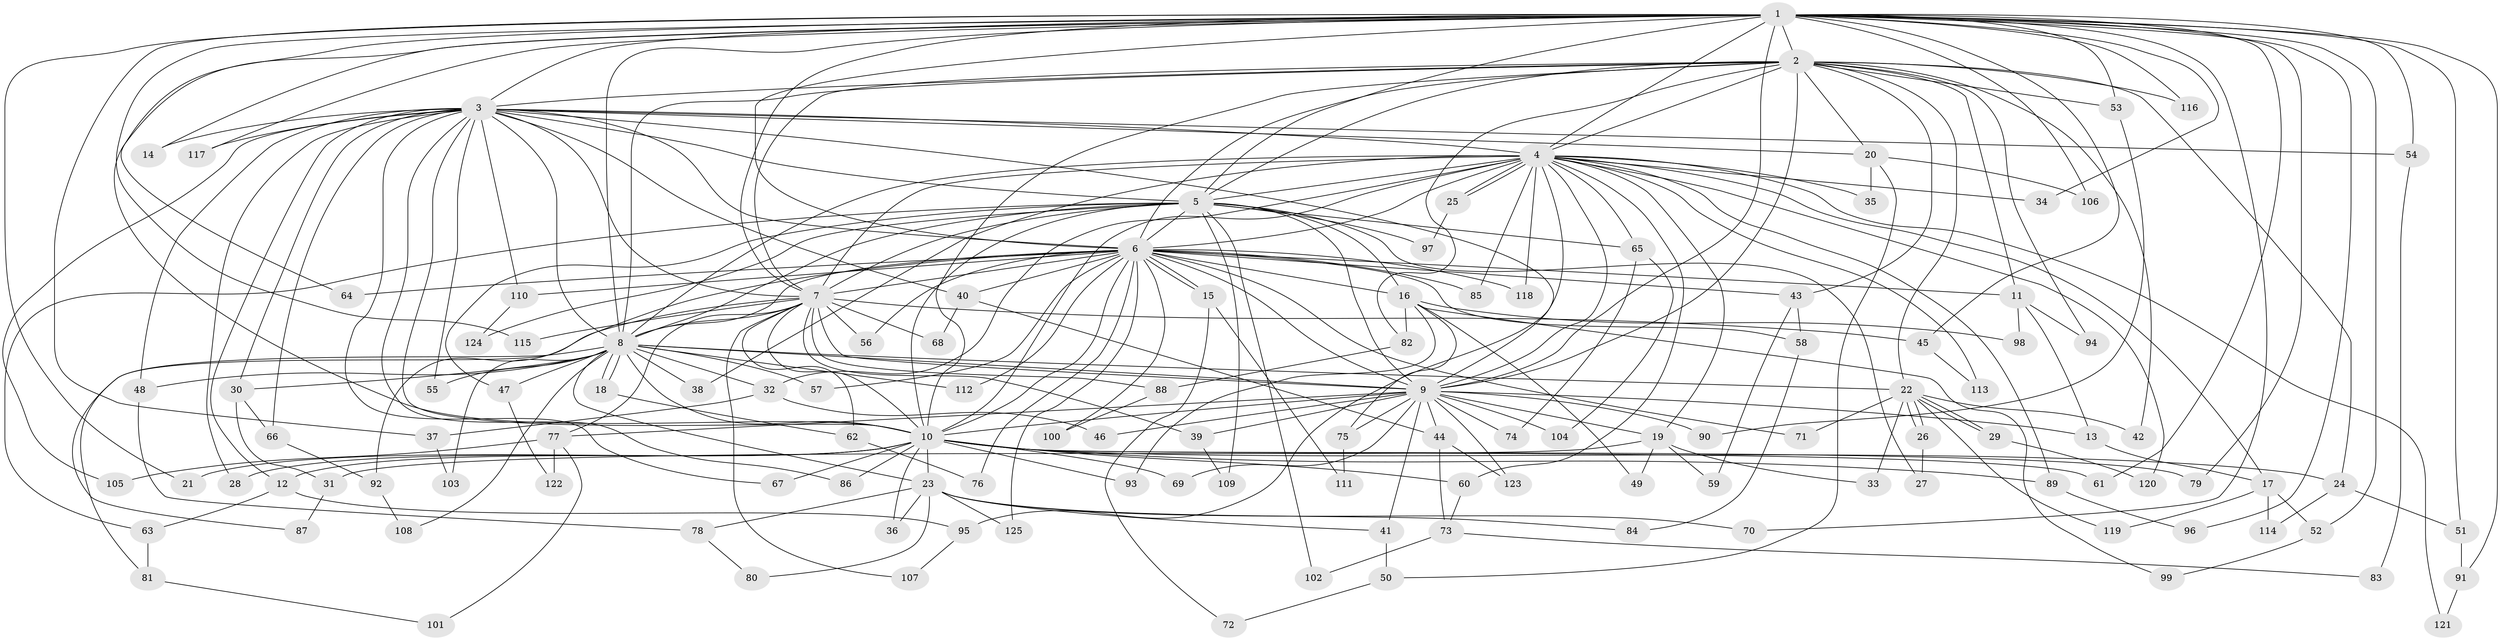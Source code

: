 // Generated by graph-tools (version 1.1) at 2025/25/03/09/25 03:25:38]
// undirected, 125 vertices, 275 edges
graph export_dot {
graph [start="1"]
  node [color=gray90,style=filled];
  1;
  2;
  3;
  4;
  5;
  6;
  7;
  8;
  9;
  10;
  11;
  12;
  13;
  14;
  15;
  16;
  17;
  18;
  19;
  20;
  21;
  22;
  23;
  24;
  25;
  26;
  27;
  28;
  29;
  30;
  31;
  32;
  33;
  34;
  35;
  36;
  37;
  38;
  39;
  40;
  41;
  42;
  43;
  44;
  45;
  46;
  47;
  48;
  49;
  50;
  51;
  52;
  53;
  54;
  55;
  56;
  57;
  58;
  59;
  60;
  61;
  62;
  63;
  64;
  65;
  66;
  67;
  68;
  69;
  70;
  71;
  72;
  73;
  74;
  75;
  76;
  77;
  78;
  79;
  80;
  81;
  82;
  83;
  84;
  85;
  86;
  87;
  88;
  89;
  90;
  91;
  92;
  93;
  94;
  95;
  96;
  97;
  98;
  99;
  100;
  101;
  102;
  103;
  104;
  105;
  106;
  107;
  108;
  109;
  110;
  111;
  112;
  113;
  114;
  115;
  116;
  117;
  118;
  119;
  120;
  121;
  122;
  123;
  124;
  125;
  1 -- 2;
  1 -- 3;
  1 -- 4;
  1 -- 5;
  1 -- 6;
  1 -- 7;
  1 -- 8;
  1 -- 9;
  1 -- 10;
  1 -- 14;
  1 -- 21;
  1 -- 34;
  1 -- 37;
  1 -- 45;
  1 -- 51;
  1 -- 52;
  1 -- 53;
  1 -- 54;
  1 -- 61;
  1 -- 64;
  1 -- 70;
  1 -- 79;
  1 -- 91;
  1 -- 96;
  1 -- 106;
  1 -- 115;
  1 -- 116;
  1 -- 117;
  2 -- 3;
  2 -- 4;
  2 -- 5;
  2 -- 6;
  2 -- 7;
  2 -- 8;
  2 -- 9;
  2 -- 10;
  2 -- 11;
  2 -- 20;
  2 -- 22;
  2 -- 24;
  2 -- 42;
  2 -- 43;
  2 -- 53;
  2 -- 82;
  2 -- 94;
  2 -- 116;
  3 -- 4;
  3 -- 5;
  3 -- 6;
  3 -- 7;
  3 -- 8;
  3 -- 9;
  3 -- 10;
  3 -- 12;
  3 -- 14;
  3 -- 20;
  3 -- 28;
  3 -- 30;
  3 -- 40;
  3 -- 48;
  3 -- 54;
  3 -- 55;
  3 -- 66;
  3 -- 67;
  3 -- 86;
  3 -- 105;
  3 -- 110;
  3 -- 117;
  4 -- 5;
  4 -- 6;
  4 -- 7;
  4 -- 8;
  4 -- 9;
  4 -- 10;
  4 -- 17;
  4 -- 19;
  4 -- 25;
  4 -- 25;
  4 -- 32;
  4 -- 34;
  4 -- 35;
  4 -- 38;
  4 -- 60;
  4 -- 65;
  4 -- 85;
  4 -- 89;
  4 -- 95;
  4 -- 113;
  4 -- 118;
  4 -- 120;
  4 -- 121;
  5 -- 6;
  5 -- 7;
  5 -- 8;
  5 -- 9;
  5 -- 10;
  5 -- 16;
  5 -- 27;
  5 -- 47;
  5 -- 63;
  5 -- 65;
  5 -- 97;
  5 -- 102;
  5 -- 109;
  5 -- 124;
  6 -- 7;
  6 -- 8;
  6 -- 9;
  6 -- 10;
  6 -- 11;
  6 -- 15;
  6 -- 15;
  6 -- 16;
  6 -- 40;
  6 -- 43;
  6 -- 56;
  6 -- 57;
  6 -- 58;
  6 -- 64;
  6 -- 71;
  6 -- 76;
  6 -- 85;
  6 -- 92;
  6 -- 100;
  6 -- 110;
  6 -- 112;
  6 -- 118;
  6 -- 125;
  7 -- 8;
  7 -- 9;
  7 -- 10;
  7 -- 39;
  7 -- 45;
  7 -- 56;
  7 -- 62;
  7 -- 68;
  7 -- 77;
  7 -- 87;
  7 -- 88;
  7 -- 107;
  7 -- 115;
  8 -- 9;
  8 -- 10;
  8 -- 18;
  8 -- 18;
  8 -- 22;
  8 -- 23;
  8 -- 30;
  8 -- 32;
  8 -- 38;
  8 -- 47;
  8 -- 48;
  8 -- 55;
  8 -- 57;
  8 -- 81;
  8 -- 103;
  8 -- 108;
  8 -- 112;
  9 -- 10;
  9 -- 13;
  9 -- 19;
  9 -- 39;
  9 -- 41;
  9 -- 44;
  9 -- 46;
  9 -- 69;
  9 -- 74;
  9 -- 75;
  9 -- 77;
  9 -- 90;
  9 -- 104;
  9 -- 123;
  10 -- 12;
  10 -- 21;
  10 -- 23;
  10 -- 24;
  10 -- 28;
  10 -- 36;
  10 -- 60;
  10 -- 61;
  10 -- 67;
  10 -- 69;
  10 -- 79;
  10 -- 86;
  10 -- 89;
  10 -- 93;
  11 -- 13;
  11 -- 94;
  11 -- 98;
  12 -- 63;
  12 -- 95;
  13 -- 17;
  15 -- 72;
  15 -- 111;
  16 -- 49;
  16 -- 75;
  16 -- 82;
  16 -- 93;
  16 -- 98;
  16 -- 99;
  17 -- 52;
  17 -- 114;
  17 -- 119;
  18 -- 62;
  19 -- 31;
  19 -- 33;
  19 -- 49;
  19 -- 59;
  20 -- 35;
  20 -- 50;
  20 -- 106;
  22 -- 26;
  22 -- 26;
  22 -- 29;
  22 -- 29;
  22 -- 33;
  22 -- 42;
  22 -- 71;
  22 -- 119;
  23 -- 36;
  23 -- 41;
  23 -- 70;
  23 -- 78;
  23 -- 80;
  23 -- 84;
  23 -- 125;
  24 -- 51;
  24 -- 114;
  25 -- 97;
  26 -- 27;
  29 -- 120;
  30 -- 31;
  30 -- 66;
  31 -- 87;
  32 -- 37;
  32 -- 46;
  37 -- 103;
  39 -- 109;
  40 -- 44;
  40 -- 68;
  41 -- 50;
  43 -- 58;
  43 -- 59;
  44 -- 73;
  44 -- 123;
  45 -- 113;
  47 -- 122;
  48 -- 78;
  50 -- 72;
  51 -- 91;
  52 -- 99;
  53 -- 90;
  54 -- 83;
  58 -- 84;
  60 -- 73;
  62 -- 76;
  63 -- 81;
  65 -- 74;
  65 -- 104;
  66 -- 92;
  73 -- 83;
  73 -- 102;
  75 -- 111;
  77 -- 101;
  77 -- 105;
  77 -- 122;
  78 -- 80;
  81 -- 101;
  82 -- 88;
  88 -- 100;
  89 -- 96;
  91 -- 121;
  92 -- 108;
  95 -- 107;
  110 -- 124;
}
